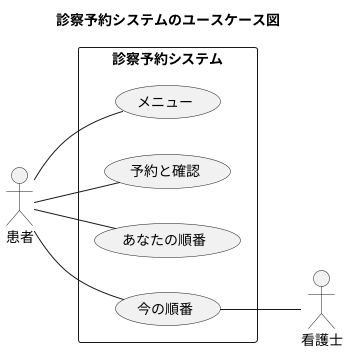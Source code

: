 @startuml 6-3
title 診察予約システムのユースケース図

left to right direction

actor 患者
actor 看護士

rectangle "診察予約システム" {
  (メニュー) as (A)
  (予約と確認) as (B)
  (あなたの順番) as (C)
  (今の順番) as (D)

  患者 -- (A)
  患者 -- (B)
  患者 -- (C)
  患者 -- (D)
  (D) -- 看護士 
}
@enduml
